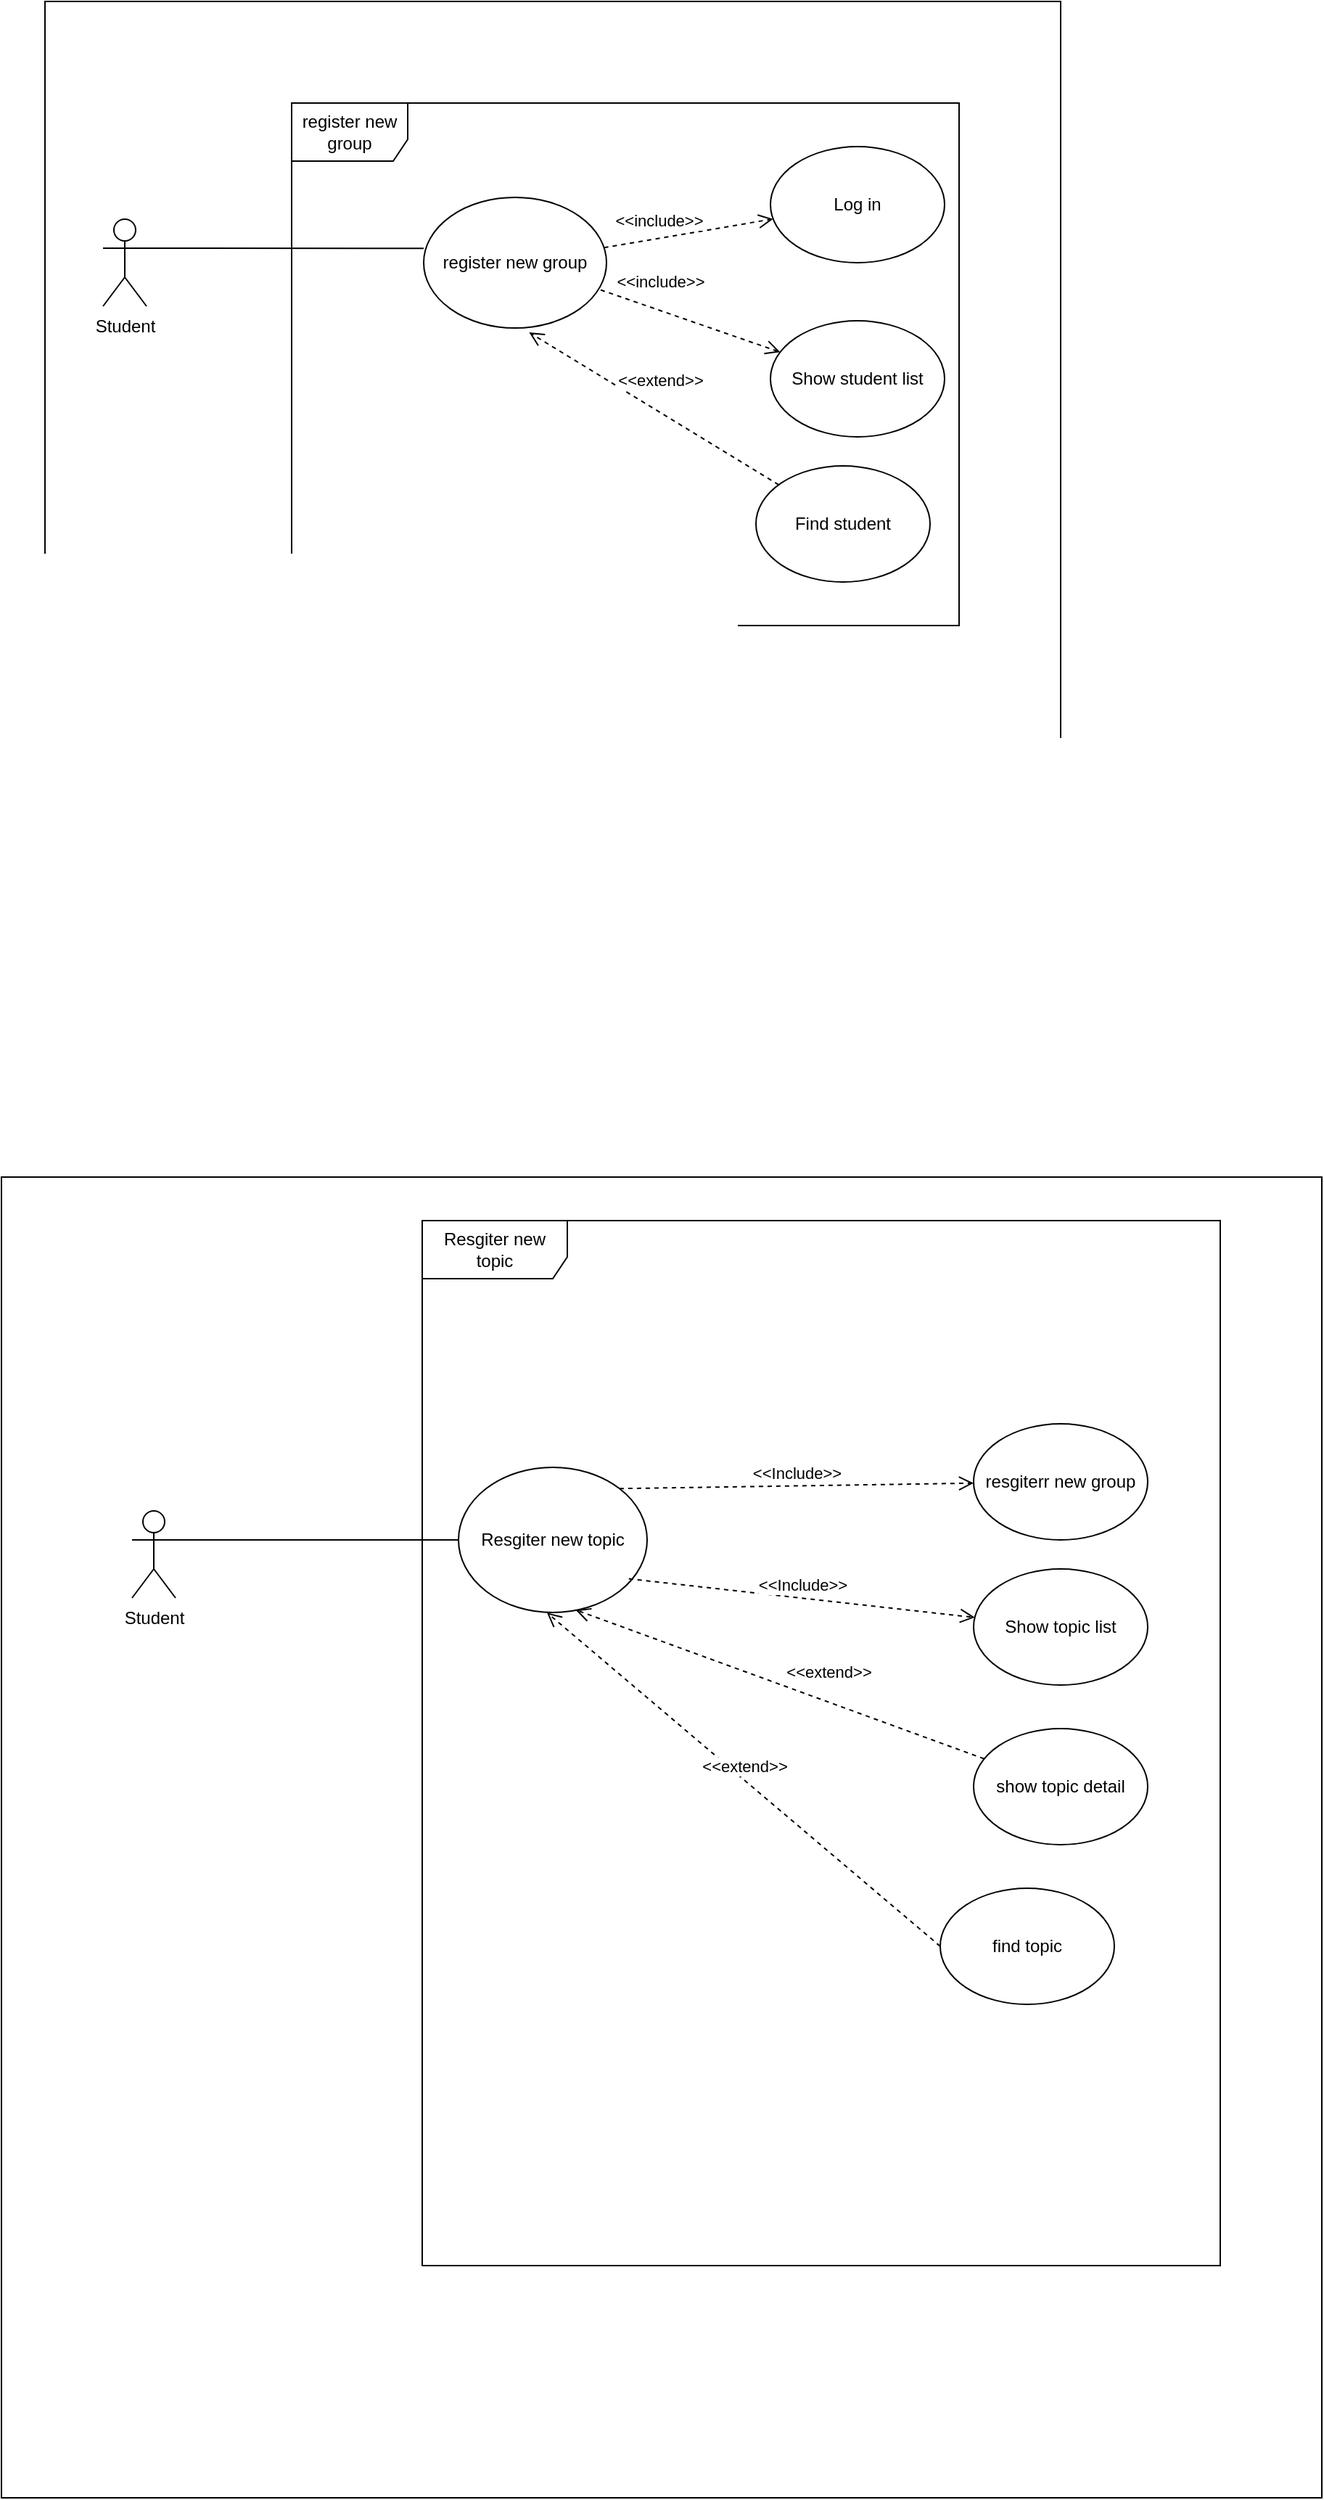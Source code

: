 <mxfile version="22.1.0" type="device">
  <diagram name="Trang-1" id="Hb33xli_GPp8fjIGqGy5">
    <mxGraphModel dx="794" dy="1633" grid="1" gridSize="10" guides="1" tooltips="1" connect="1" arrows="1" fold="1" page="1" pageScale="1" pageWidth="827" pageHeight="1169" math="0" shadow="0">
      <root>
        <mxCell id="0" />
        <mxCell id="1" parent="0" />
        <mxCell id="JHJsZCP_RoubWGv-RQ8A-19" value="" style="whiteSpace=wrap;html=1;aspect=fixed;" parent="1" vertex="1">
          <mxGeometry x="60" y="-230" width="910" height="910" as="geometry" />
        </mxCell>
        <mxCell id="JHJsZCP_RoubWGv-RQ8A-7" value="" style="rounded=0;whiteSpace=wrap;html=1;" parent="1" vertex="1">
          <mxGeometry x="90" y="-1040" width="700" height="570" as="geometry" />
        </mxCell>
        <mxCell id="JHJsZCP_RoubWGv-RQ8A-1" value="Student" style="shape=umlActor;verticalLabelPosition=bottom;verticalAlign=top;html=1;outlineConnect=0;" parent="1" vertex="1">
          <mxGeometry x="130" y="-890" width="30" height="60" as="geometry" />
        </mxCell>
        <mxCell id="JHJsZCP_RoubWGv-RQ8A-2" value="register new group" style="ellipse;whiteSpace=wrap;html=1;" parent="1" vertex="1">
          <mxGeometry x="351" y="-905" width="126" height="90" as="geometry" />
        </mxCell>
        <mxCell id="JHJsZCP_RoubWGv-RQ8A-6" value="register new group" style="shape=umlFrame;whiteSpace=wrap;html=1;pointerEvents=0;width=80;height=40;" parent="1" vertex="1">
          <mxGeometry x="260" y="-970" width="460" height="360" as="geometry" />
        </mxCell>
        <mxCell id="JHJsZCP_RoubWGv-RQ8A-8" value="Log in" style="ellipse;whiteSpace=wrap;html=1;" parent="1" vertex="1">
          <mxGeometry x="590" y="-940" width="120" height="80" as="geometry" />
        </mxCell>
        <mxCell id="JHJsZCP_RoubWGv-RQ8A-9" value="Show student list" style="ellipse;whiteSpace=wrap;html=1;" parent="1" vertex="1">
          <mxGeometry x="590" y="-820" width="120" height="80" as="geometry" />
        </mxCell>
        <mxCell id="JHJsZCP_RoubWGv-RQ8A-10" value="Find student" style="ellipse;whiteSpace=wrap;html=1;" parent="1" vertex="1">
          <mxGeometry x="580" y="-720" width="120" height="80" as="geometry" />
        </mxCell>
        <mxCell id="JHJsZCP_RoubWGv-RQ8A-12" value="&amp;lt;&amp;lt;include&amp;gt;&amp;gt;" style="html=1;verticalAlign=bottom;endArrow=open;dashed=1;endSize=8;curved=0;rounded=0;" parent="1" source="JHJsZCP_RoubWGv-RQ8A-2" target="JHJsZCP_RoubWGv-RQ8A-8" edge="1">
          <mxGeometry x="-0.338" y="3" relative="1" as="geometry">
            <mxPoint x="540" y="-816" as="sourcePoint" />
            <mxPoint x="460" y="-816" as="targetPoint" />
            <mxPoint as="offset" />
          </mxGeometry>
        </mxCell>
        <mxCell id="JHJsZCP_RoubWGv-RQ8A-15" value="&amp;lt;&amp;lt;include&amp;gt;&amp;gt;" style="html=1;verticalAlign=bottom;endArrow=open;dashed=1;endSize=8;curved=0;rounded=0;" parent="1" target="JHJsZCP_RoubWGv-RQ8A-9" edge="1">
          <mxGeometry x="-0.392" y="10" relative="1" as="geometry">
            <mxPoint x="472.99" y="-841.26" as="sourcePoint" />
            <mxPoint x="579.99" y="-860.26" as="targetPoint" />
            <mxPoint as="offset" />
          </mxGeometry>
        </mxCell>
        <mxCell id="JHJsZCP_RoubWGv-RQ8A-16" value="&amp;lt;&amp;lt;extend&amp;gt;&amp;gt;" style="html=1;verticalAlign=bottom;endArrow=open;dashed=1;endSize=8;curved=0;rounded=0;entryX=0.577;entryY=1.034;entryDx=0;entryDy=0;entryPerimeter=0;" parent="1" source="JHJsZCP_RoubWGv-RQ8A-10" target="JHJsZCP_RoubWGv-RQ8A-2" edge="1">
          <mxGeometry x="0.015" y="-11" relative="1" as="geometry">
            <mxPoint x="440" y="-782.29" as="sourcePoint" />
            <mxPoint x="552.01" y="-748.03" as="targetPoint" />
            <mxPoint as="offset" />
          </mxGeometry>
        </mxCell>
        <mxCell id="JHJsZCP_RoubWGv-RQ8A-18" value="" style="endArrow=none;html=1;rounded=0;entryX=0.015;entryY=0.501;entryDx=0;entryDy=0;entryPerimeter=0;" parent="1" edge="1">
          <mxGeometry width="50" height="50" relative="1" as="geometry">
            <mxPoint x="158.11" y="-870" as="sourcePoint" />
            <mxPoint x="351.0" y="-869.91" as="targetPoint" />
            <Array as="points">
              <mxPoint x="198.11" y="-870" />
            </Array>
          </mxGeometry>
        </mxCell>
        <mxCell id="JHJsZCP_RoubWGv-RQ8A-20" value="Resgiter new topic" style="shape=umlFrame;whiteSpace=wrap;html=1;pointerEvents=0;width=100;height=40;" parent="1" vertex="1">
          <mxGeometry x="350" y="-200" width="550" height="720" as="geometry" />
        </mxCell>
        <mxCell id="JHJsZCP_RoubWGv-RQ8A-21" value="Student" style="shape=umlActor;verticalLabelPosition=bottom;verticalAlign=top;html=1;" parent="1" vertex="1">
          <mxGeometry x="150" width="30" height="60" as="geometry" />
        </mxCell>
        <mxCell id="JHJsZCP_RoubWGv-RQ8A-24" value="Resgiter new topic" style="ellipse;whiteSpace=wrap;html=1;" parent="1" vertex="1">
          <mxGeometry x="375" y="-30" width="130" height="100" as="geometry" />
        </mxCell>
        <mxCell id="JHJsZCP_RoubWGv-RQ8A-25" value="resgiterr new group" style="ellipse;whiteSpace=wrap;html=1;" parent="1" vertex="1">
          <mxGeometry x="730" y="-60" width="120" height="80" as="geometry" />
        </mxCell>
        <mxCell id="JHJsZCP_RoubWGv-RQ8A-26" value="Show topic list" style="ellipse;whiteSpace=wrap;html=1;" parent="1" vertex="1">
          <mxGeometry x="730" y="40" width="120" height="80" as="geometry" />
        </mxCell>
        <mxCell id="JHJsZCP_RoubWGv-RQ8A-30" value="&amp;lt;&amp;lt;Include&amp;gt;&amp;gt;" style="html=1;verticalAlign=bottom;endArrow=open;dashed=1;endSize=8;curved=0;rounded=0;exitX=1;exitY=0;exitDx=0;exitDy=0;" parent="1" source="JHJsZCP_RoubWGv-RQ8A-24" target="JHJsZCP_RoubWGv-RQ8A-25" edge="1">
          <mxGeometry relative="1" as="geometry">
            <mxPoint x="680" y="30" as="sourcePoint" />
            <mxPoint x="600" y="30" as="targetPoint" />
          </mxGeometry>
        </mxCell>
        <mxCell id="JHJsZCP_RoubWGv-RQ8A-33" value="&amp;lt;&amp;lt;Include&amp;gt;&amp;gt;" style="html=1;verticalAlign=bottom;endArrow=open;dashed=1;endSize=8;curved=0;rounded=0;exitX=0.903;exitY=0.768;exitDx=0;exitDy=0;exitPerimeter=0;" parent="1" source="JHJsZCP_RoubWGv-RQ8A-24" target="JHJsZCP_RoubWGv-RQ8A-26" edge="1">
          <mxGeometry relative="1" as="geometry">
            <mxPoint x="564" y="50" as="sourcePoint" />
            <mxPoint x="716.0" y="95.52" as="targetPoint" />
          </mxGeometry>
        </mxCell>
        <mxCell id="JHJsZCP_RoubWGv-RQ8A-35" value="show topic detail" style="ellipse;whiteSpace=wrap;html=1;" parent="1" vertex="1">
          <mxGeometry x="730" y="150" width="120" height="80" as="geometry" />
        </mxCell>
        <mxCell id="JHJsZCP_RoubWGv-RQ8A-36" value="&amp;lt;&amp;lt;extend&amp;gt;&amp;gt;" style="html=1;verticalAlign=bottom;endArrow=open;dashed=1;endSize=8;curved=0;rounded=0;entryX=0.621;entryY=0.982;entryDx=0;entryDy=0;entryPerimeter=0;" parent="1" source="JHJsZCP_RoubWGv-RQ8A-35" target="JHJsZCP_RoubWGv-RQ8A-24" edge="1">
          <mxGeometry x="-0.212" y="-11" relative="1" as="geometry">
            <mxPoint x="450" y="160" as="sourcePoint" />
            <mxPoint x="689" y="186" as="targetPoint" />
            <mxPoint as="offset" />
          </mxGeometry>
        </mxCell>
        <mxCell id="JHJsZCP_RoubWGv-RQ8A-37" value="" style="endArrow=none;html=1;rounded=0;entryX=0;entryY=0.5;entryDx=0;entryDy=0;exitX=1;exitY=0.333;exitDx=0;exitDy=0;exitPerimeter=0;" parent="1" source="JHJsZCP_RoubWGv-RQ8A-21" target="JHJsZCP_RoubWGv-RQ8A-24" edge="1">
          <mxGeometry width="50" height="50" relative="1" as="geometry">
            <mxPoint x="250" y="40" as="sourcePoint" />
            <mxPoint x="300" y="-10" as="targetPoint" />
          </mxGeometry>
        </mxCell>
        <mxCell id="JHJsZCP_RoubWGv-RQ8A-39" value="find topic" style="ellipse;whiteSpace=wrap;html=1;" parent="1" vertex="1">
          <mxGeometry x="707" y="260" width="120" height="80" as="geometry" />
        </mxCell>
        <mxCell id="JHJsZCP_RoubWGv-RQ8A-51" value="&amp;lt;&amp;lt;extend&amp;gt;&amp;gt;" style="html=1;verticalAlign=bottom;endArrow=open;dashed=1;endSize=8;curved=0;rounded=0;entryX=0.469;entryY=1.001;entryDx=0;entryDy=0;entryPerimeter=0;exitX=0;exitY=0.5;exitDx=0;exitDy=0;" parent="1" source="JHJsZCP_RoubWGv-RQ8A-39" target="JHJsZCP_RoubWGv-RQ8A-24" edge="1">
          <mxGeometry relative="1" as="geometry">
            <mxPoint x="540" y="170" as="sourcePoint" />
            <mxPoint x="460" y="170" as="targetPoint" />
          </mxGeometry>
        </mxCell>
      </root>
    </mxGraphModel>
  </diagram>
</mxfile>
